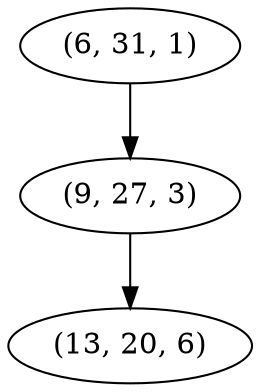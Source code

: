 digraph tree {
    "(6, 31, 1)";
    "(9, 27, 3)";
    "(13, 20, 6)";
    "(6, 31, 1)" -> "(9, 27, 3)";
    "(9, 27, 3)" -> "(13, 20, 6)";
}
